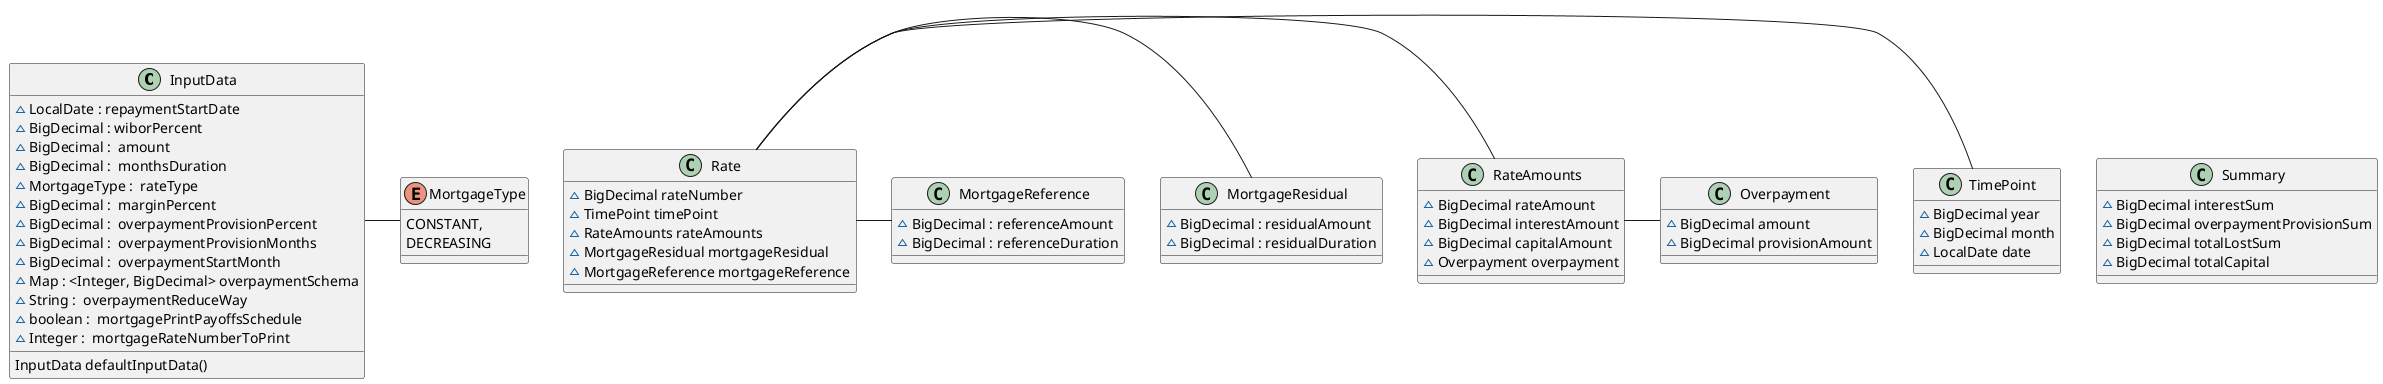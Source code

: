 @startuml
class InputData {
   {field} ~LocalDate : repaymentStartDate
   {field} ~ BigDecimal : wiborPercent
   {field} ~ BigDecimal :  amount
   {field} ~ BigDecimal :  monthsDuration
   {field} ~ MortgageType :  rateType
   {field} ~ BigDecimal :  marginPercent
   {field} ~ BigDecimal :  overpaymentProvisionPercent
   {field} ~ BigDecimal :  overpaymentProvisionMonths
   {field} ~ BigDecimal :  overpaymentStartMonth
   {field} ~ Map : <Integer, BigDecimal> overpaymentSchema
   {field} ~ String :  overpaymentReduceWay
   {field} ~ boolean :  mortgagePrintPayoffsSchedule
   {field} ~ Integer :  mortgageRateNumberToPrint
   {method} InputData defaultInputData()
}
InputData - MortgageType

class MortgageReference {
    {field} ~ BigDecimal : referenceAmount
    {field} ~ BigDecimal : referenceDuration
    }
class MortgageResidual {
    {field} ~ BigDecimal : residualAmount
    {field} ~ BigDecimal : residualDuration
}
enum MortgageType {
    {field} CONSTANT,
    {field} DECREASING
}
class Overpayment {
'    {field} {static} + final String REDUCE_RATE = "REDUCE_RATE"
'    {field} {static} + final String REDUCE_PERIOD = "REDUCE_PERIOD"
    {field} ~ BigDecimal amount
    {field} ~ BigDecimal provisionAmount
}
class Rate {
    {field} ~ BigDecimal rateNumber
    {field} ~ TimePoint timePoint
    {field} ~ RateAmounts rateAmounts
    {field} ~ MortgageResidual mortgageResidual
    {field} ~ MortgageReference mortgageReference
}
    Rate - TimePoint
    Rate - RateAmounts
    Rate - MortgageResidual
    Rate - MortgageReference

class RateAmounts {
    {field} ~ BigDecimal rateAmount
    {field} ~ BigDecimal interestAmount
    {field} ~ BigDecimal capitalAmount
    {field} ~ Overpayment overpayment
}
RateAmounts - Overpayment

class Summary {
    {field} ~ BigDecimal interestSum
    {field} ~ BigDecimal overpaymentProvisionSum
    {field} ~ BigDecimal totalLostSum
    {field} ~ BigDecimal totalCapital
}
class TimePoint {
    {field} ~ BigDecimal year
    {field} ~ BigDecimal month
    {field} ~ LocalDate date
}


@enduml